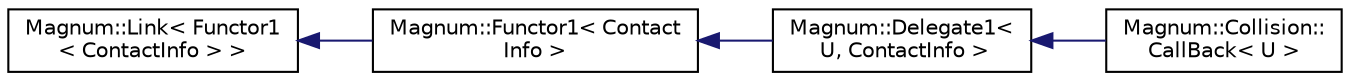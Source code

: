 digraph "圖形化之類別階層"
{
  edge [fontname="Helvetica",fontsize="10",labelfontname="Helvetica",labelfontsize="10"];
  node [fontname="Helvetica",fontsize="10",shape=record];
  rankdir="LR";
  Node1 [label="Magnum::Link\< Functor1\l\< ContactInfo \> \>",height=0.2,width=0.4,color="black", fillcolor="white", style="filled",URL="$class_magnum_1_1_link.html"];
  Node1 -> Node2 [dir="back",color="midnightblue",fontsize="10",style="solid",fontname="Helvetica"];
  Node2 [label="Magnum::Functor1\< Contact\lInfo \>",height=0.2,width=0.4,color="black", fillcolor="white", style="filled",URL="$class_magnum_1_1_functor1.html"];
  Node2 -> Node3 [dir="back",color="midnightblue",fontsize="10",style="solid",fontname="Helvetica"];
  Node3 [label="Magnum::Delegate1\<\l U, ContactInfo \>",height=0.2,width=0.4,color="black", fillcolor="white", style="filled",URL="$class_magnum_1_1_delegate1.html"];
  Node3 -> Node4 [dir="back",color="midnightblue",fontsize="10",style="solid",fontname="Helvetica"];
  Node4 [label="Magnum::Collision::\lCallBack\< U \>",height=0.2,width=0.4,color="black", fillcolor="white", style="filled",URL="$class_magnum_1_1_collision_1_1_call_back.html"];
}
